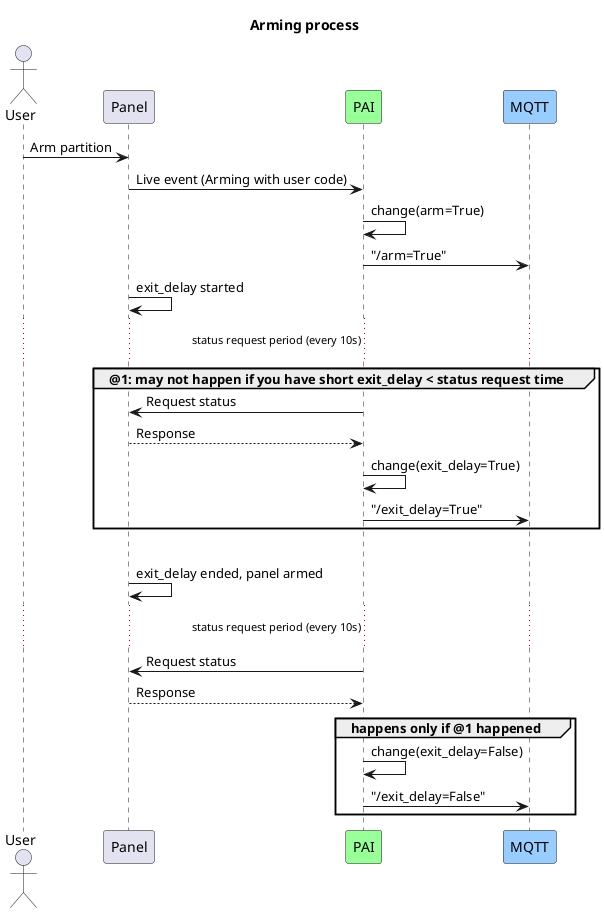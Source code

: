 @startuml
title Arming process
actor User
participant Panel
participant PAI #99FF99
participant MQTT #99CCFF
User->Panel: Arm partition
Panel->PAI: Live event (Arming with user code)
PAI->PAI: change(arm=True)
PAI->MQTT: "/arm=True"

Panel->Panel: exit_delay started
...status request period (every 10s)...
group @1: may not happen if you have short exit_delay < status request time
PAI->Panel: Request status
Panel-->PAI: Response
PAI->PAI: change(exit_delay=True)
PAI->MQTT: "/exit_delay=True"
end
|||
Panel->Panel: exit_delay ended, panel armed
...status request period (every 10s)...
PAI->Panel: Request status
Panel-->PAI: Response
group happens only if @1 happened
PAI->PAI: change(exit_delay=False)
PAI->MQTT: "/exit_delay=False"
end
@enduml
